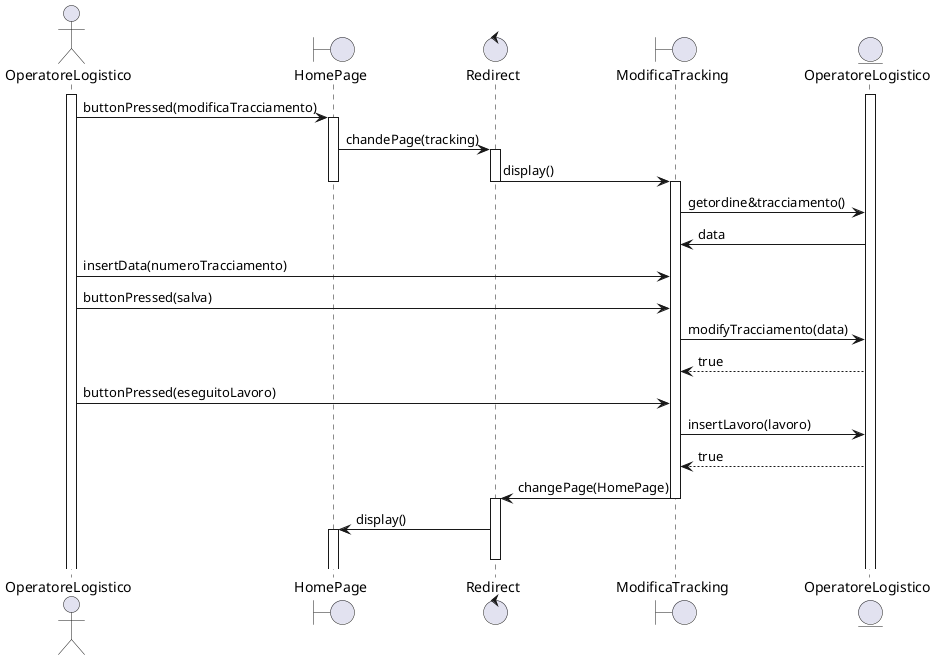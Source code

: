 @startuml

    actor OperatoreLogistico
    boundary HomePage
    control Redirect
    boundary ModificaTracking
    entity OperatoreLogistico as OperatoreLogisticoE


    activate OperatoreLogistico 
    activate OperatoreLogisticoE
    OperatoreLogistico -> HomePage : buttonPressed(modificaTracciamento)
    activate HomePage
    HomePage -> Redirect : chandePage(tracking)
    activate Redirect    
    Redirect -> ModificaTracking : display()
    deactivate HomePage
    deactivate Redirect
    activate ModificaTracking

    ModificaTracking -> OperatoreLogisticoE : getordine&tracciamento()
    OperatoreLogisticoE -> ModificaTracking : data

    OperatoreLogistico  -> ModificaTracking : insertData(numeroTracciamento)
    OperatoreLogistico  -> ModificaTracking : buttonPressed(salva)
    ModificaTracking -> OperatoreLogisticoE : modifyTracciamento(data)
    OperatoreLogisticoE --> ModificaTracking : true

    OperatoreLogistico  -> ModificaTracking : buttonPressed(eseguitoLavoro)
    ModificaTracking -> OperatoreLogisticoE : insertLavoro(lavoro)
    OperatoreLogisticoE --> ModificaTracking : true
   
    ModificaTracking -> Redirect : changePage(HomePage)
    deactivate ModificaTracking
    activate Redirect 
    Redirect -> HomePage : display()
    activate HomePage
    deactivate ModificaTracking
    deactivate Redirect
@enduml